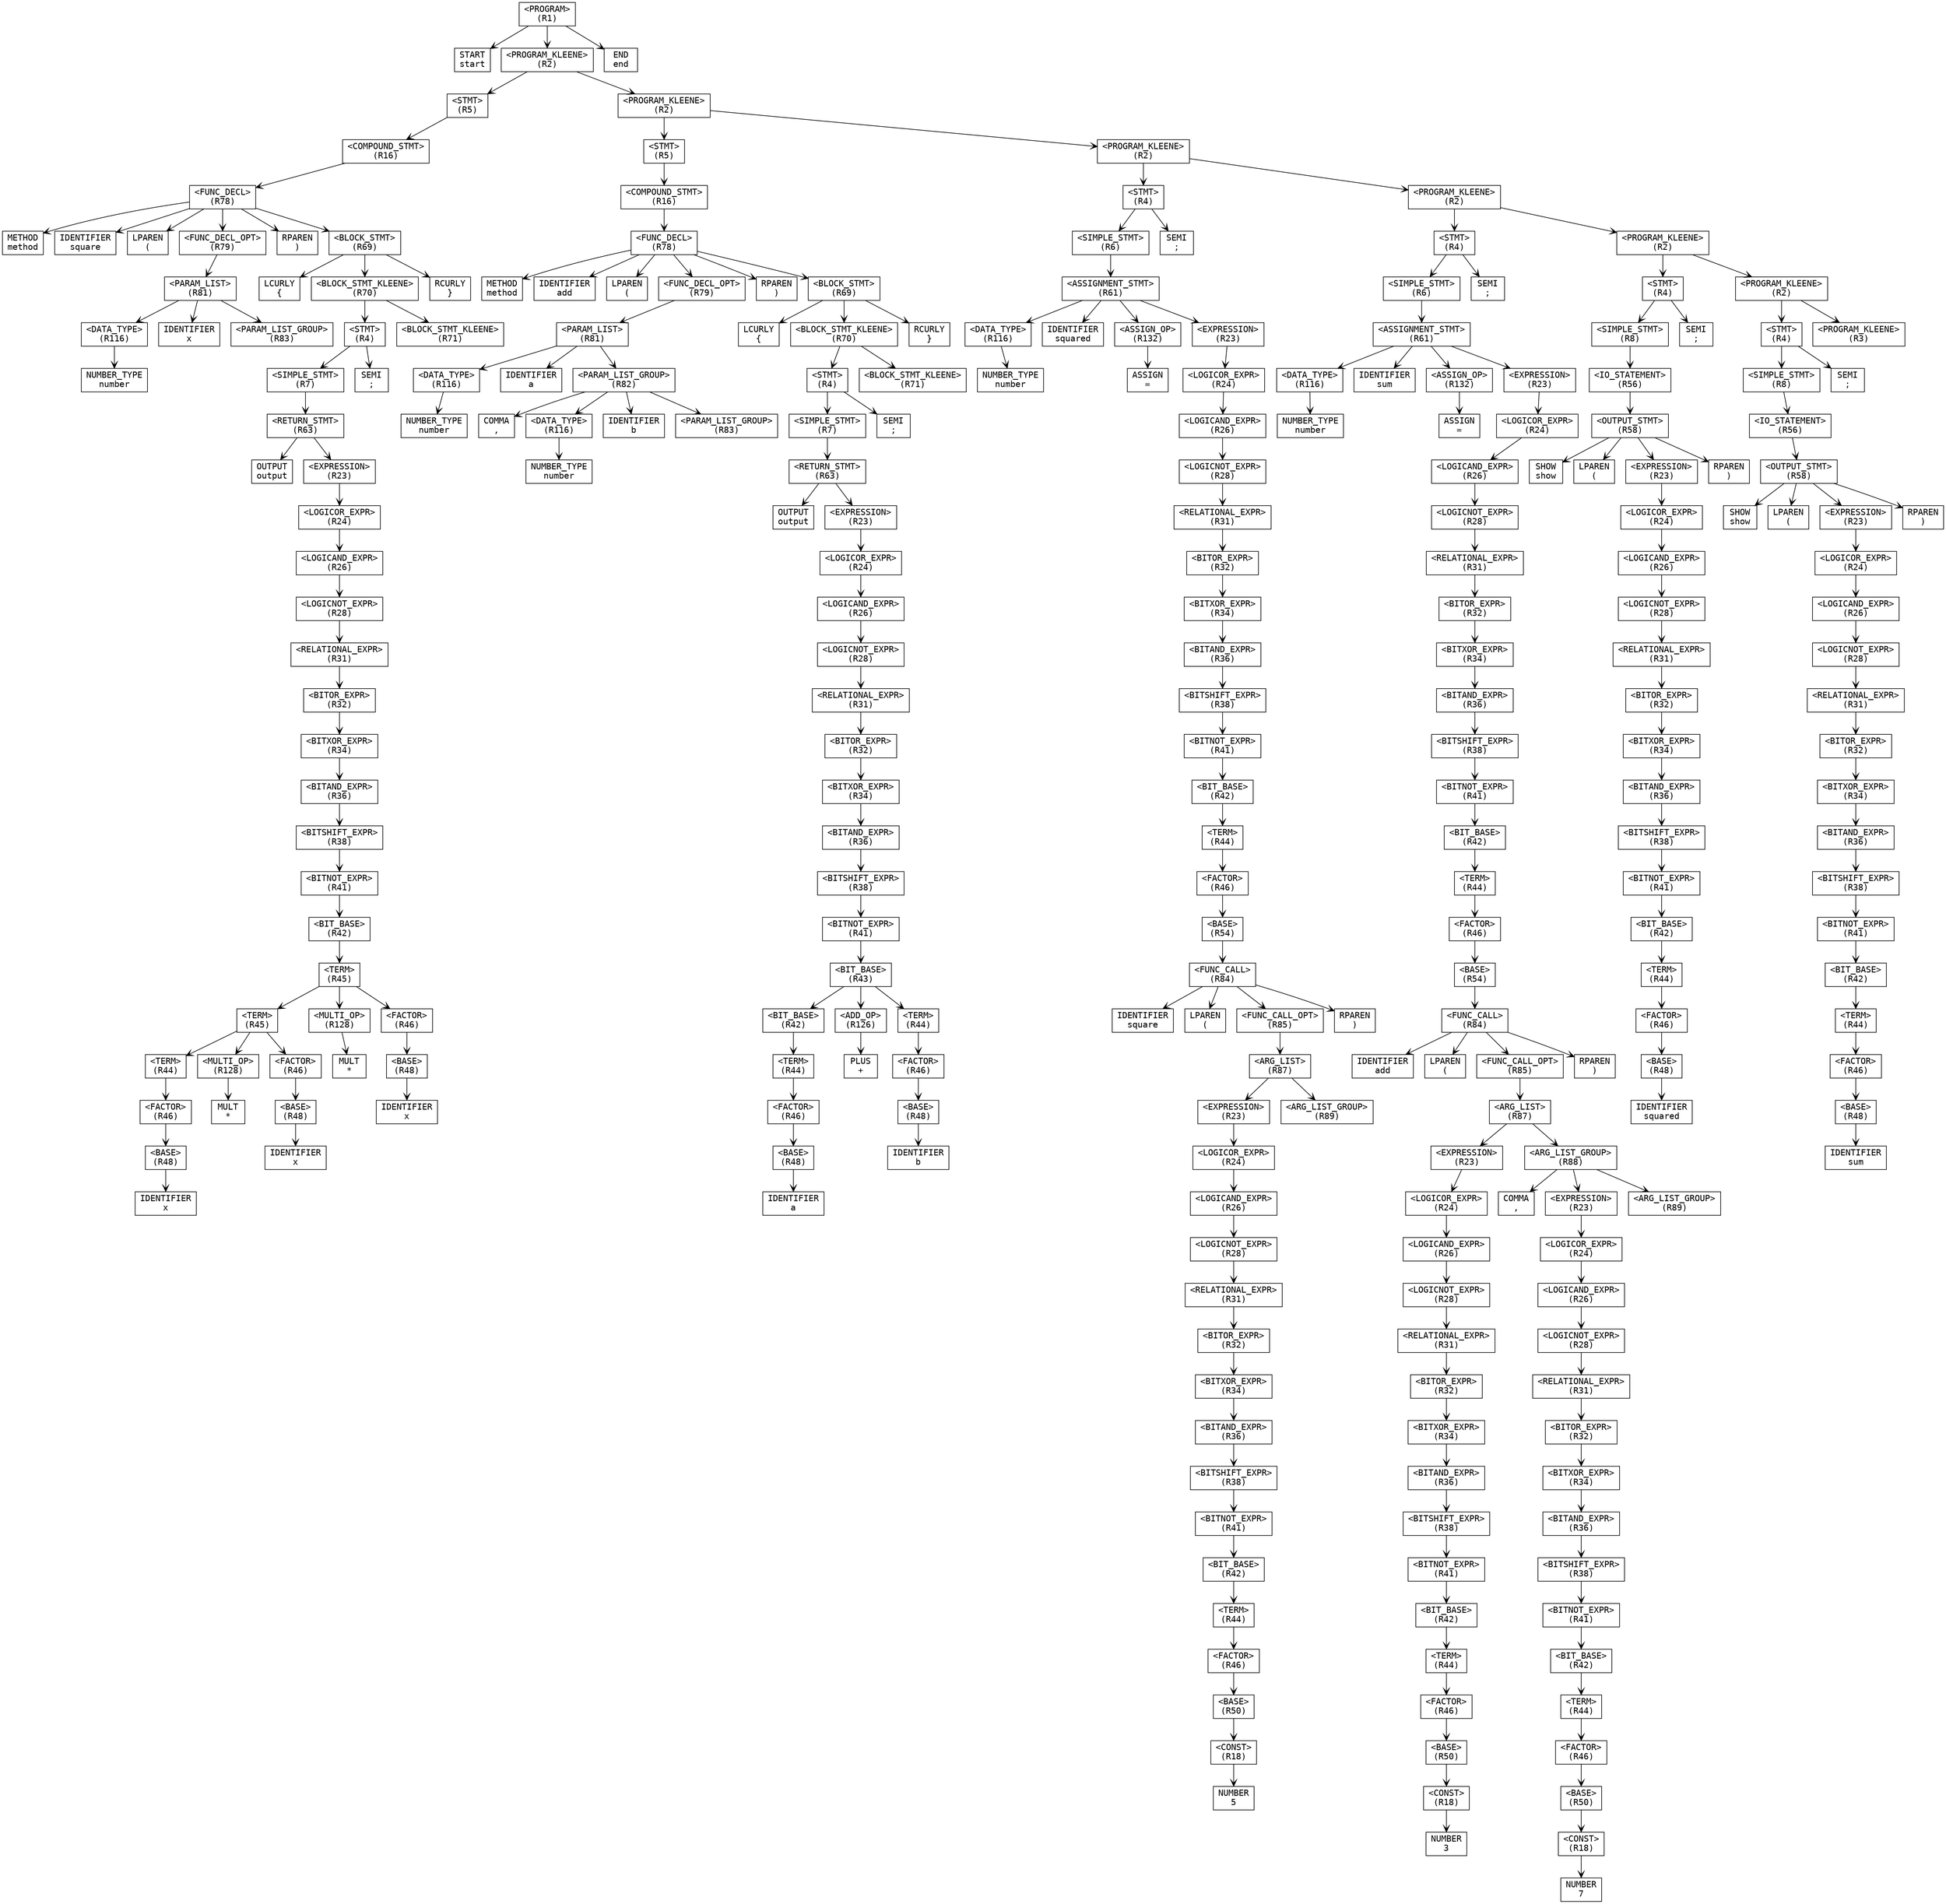 digraph ParseTree {
  node [shape=box, fontname="Courier"];
  edge [arrowhead=vee];
  n2053501671 [label="<PROGRAM>\n(R1)"];
  n1824557575 [label="START\nstart"];
  n2053501671 -> n1824557575;
  n1072381321 [label="<PROGRAM_KLEENE>\n(R2)"];
  n1086008046 [label="<STMT>\n(R5)"];
  n1728976458 [label="<COMPOUND_STMT>\n(R16)"];
  n1251712529 [label="<FUNC_DECL>\n(R78)"];
  n746255806 [label="METHOD\nmethod"];
  n1251712529 -> n746255806;
  n890193541 [label="IDENTIFIER\nsquare"];
  n1251712529 -> n890193541;
  n581216808 [label="LPAREN\n("];
  n1251712529 -> n581216808;
  n886686587 [label="<FUNC_DECL_OPT>\n(R79)"];
  n1341458267 [label="<PARAM_LIST>\n(R81)"];
  n88910 [label="<DATA_TYPE>\n(R116)"];
  n124998796 [label="NUMBER_TYPE\nnumber"];
  n88910 -> n124998796;
  n1341458267 -> n88910;
  n2110491906 [label="IDENTIFIER\nx"];
  n1341458267 -> n2110491906;
  n451121727 [label="<PARAM_LIST_GROUP>\n(R83)"];
  n1341458267 -> n451121727;
  n886686587 -> n1341458267;
  n1251712529 -> n886686587;
  n280129798 [label="RPAREN\n)"];
  n1251712529 -> n280129798;
  n234393768 [label="<BLOCK_STMT>\n(R69)"];
  n746241928 [label="LCURLY\n{"];
  n234393768 -> n746241928;
  n713994834 [label="<BLOCK_STMT_KLEENE>\n(R70)"];
  n691522628 [label="<STMT>\n(R4)"];
  n1610839066 [label="<SIMPLE_STMT>\n(R7)"];
  n435949933 [label="<RETURN_STMT>\n(R63)"];
  n1186937890 [label="OUTPUT\noutput"];
  n435949933 -> n1186937890;
  n1375575389 [label="<EXPRESSION>\n(R23)"];
  n715489500 [label="<LOGICOR_EXPR>\n(R24)"];
  n1403751324 [label="<LOGICAND_EXPR>\n(R26)"];
  n1825240039 [label="<LOGICNOT_EXPR>\n(R28)"];
  n1373674582 [label="<RELATIONAL_EXPR>\n(R31)"];
  n1464161750 [label="<BITOR_EXPR>\n(R32)"];
  n1488831433 [label="<BITXOR_EXPR>\n(R34)"];
  n1674794738 [label="<BITAND_EXPR>\n(R36)"];
  n914650354 [label="<BITSHIFT_EXPR>\n(R38)"];
  n1259502609 [label="<BITNOT_EXPR>\n(R41)"];
  n2097634609 [label="<BIT_BASE>\n(R42)"];
  n77258917 [label="<TERM>\n(R45)"];
  n296494880 [label="<TERM>\n(R45)"];
  n1233527792 [label="<TERM>\n(R44)"];
  n246350116 [label="<FACTOR>\n(R46)"];
  n1575180188 [label="<BASE>\n(R48)"];
  n755432999 [label="IDENTIFIER\nx"];
  n1575180188 -> n755432999;
  n246350116 -> n1575180188;
  n1233527792 -> n246350116;
  n296494880 -> n1233527792;
  n1432867284 [label="<MULTI_OP>\n(R128)"];
  n599219325 [label="MULT\n*"];
  n1432867284 -> n599219325;
  n296494880 -> n1432867284;
  n1680846880 [label="<FACTOR>\n(R46)"];
  n2118294852 [label="<BASE>\n(R48)"];
  n364907049 [label="IDENTIFIER\nx"];
  n2118294852 -> n364907049;
  n1680846880 -> n2118294852;
  n296494880 -> n1680846880;
  n77258917 -> n296494880;
  n202238040 [label="<MULTI_OP>\n(R128)"];
  n356181833 [label="MULT\n*"];
  n202238040 -> n356181833;
  n77258917 -> n202238040;
  n2147020823 [label="<FACTOR>\n(R46)"];
  n1786522755 [label="<BASE>\n(R48)"];
  n164644540 [label="IDENTIFIER\nx"];
  n1786522755 -> n164644540;
  n2147020823 -> n1786522755;
  n77258917 -> n2147020823;
  n2097634609 -> n77258917;
  n1259502609 -> n2097634609;
  n914650354 -> n1259502609;
  n1674794738 -> n914650354;
  n1488831433 -> n1674794738;
  n1464161750 -> n1488831433;
  n1373674582 -> n1464161750;
  n1825240039 -> n1373674582;
  n1403751324 -> n1825240039;
  n715489500 -> n1403751324;
  n1375575389 -> n715489500;
  n435949933 -> n1375575389;
  n1610839066 -> n435949933;
  n691522628 -> n1610839066;
  n1259534432 [label="SEMI\n;"];
  n691522628 -> n1259534432;
  n713994834 -> n691522628;
  n1943191901 [label="<BLOCK_STMT_KLEENE>\n(R71)"];
  n713994834 -> n1943191901;
  n234393768 -> n713994834;
  n2017588112 [label="RCURLY\n}"];
  n234393768 -> n2017588112;
  n1251712529 -> n234393768;
  n1728976458 -> n1251712529;
  n1086008046 -> n1728976458;
  n1072381321 -> n1086008046;
  n1940897666 [label="<PROGRAM_KLEENE>\n(R2)"];
  n799185007 [label="<STMT>\n(R5)"];
  n1243577583 [label="<COMPOUND_STMT>\n(R16)"];
  n1035324239 [label="<FUNC_DECL>\n(R78)"];
  n870850772 [label="METHOD\nmethod"];
  n1035324239 -> n870850772;
  n137541414 [label="IDENTIFIER\nadd"];
  n1035324239 -> n137541414;
  n972769995 [label="LPAREN\n("];
  n1035324239 -> n972769995;
  n705106184 [label="<FUNC_DECL_OPT>\n(R79)"];
  n1478195740 [label="<PARAM_LIST>\n(R81)"];
  n1158507966 [label="<DATA_TYPE>\n(R116)"];
  n641981126 [label="NUMBER_TYPE\nnumber"];
  n1158507966 -> n641981126;
  n1478195740 -> n1158507966;
  n886968407 [label="IDENTIFIER\na"];
  n1478195740 -> n886968407;
  n924211018 [label="<PARAM_LIST_GROUP>\n(R82)"];
  n425245835 [label="COMMA\n,"];
  n924211018 -> n425245835;
  n561369228 [label="<DATA_TYPE>\n(R116)"];
  n1701650525 [label="NUMBER_TYPE\nnumber"];
  n561369228 -> n1701650525;
  n924211018 -> n561369228;
  n1623492541 [label="IDENTIFIER\nb"];
  n924211018 -> n1623492541;
  n1009046474 [label="<PARAM_LIST_GROUP>\n(R83)"];
  n924211018 -> n1009046474;
  n1478195740 -> n924211018;
  n705106184 -> n1478195740;
  n1035324239 -> n705106184;
  n861574514 [label="RPAREN\n)"];
  n1035324239 -> n861574514;
  n1060709516 [label="<BLOCK_STMT>\n(R69)"];
  n2072290745 [label="LCURLY\n{"];
  n1060709516 -> n2072290745;
  n1629782912 [label="<BLOCK_STMT_KLEENE>\n(R70)"];
  n112356307 [label="<STMT>\n(R4)"];
  n1893278413 [label="<SIMPLE_STMT>\n(R7)"];
  n783218690 [label="<RETURN_STMT>\n(R63)"];
  n1800619732 [label="OUTPUT\noutput"];
  n783218690 -> n1800619732;
  n2125087902 [label="<EXPRESSION>\n(R23)"];
  n1197268684 [label="<LOGICOR_EXPR>\n(R24)"];
  n510345421 [label="<LOGICAND_EXPR>\n(R26)"];
  n1870647346 [label="<LOGICNOT_EXPR>\n(R28)"];
  n1130231799 [label="<RELATIONAL_EXPR>\n(R31)"];
  n1658252270 [label="<BITOR_EXPR>\n(R32)"];
  n645898833 [label="<BITXOR_EXPR>\n(R34)"];
  n932186348 [label="<BITAND_EXPR>\n(R36)"];
  n467579814 [label="<BITSHIFT_EXPR>\n(R38)"];
  n1317184168 [label="<BITNOT_EXPR>\n(R41)"];
  n364182531 [label="<BIT_BASE>\n(R43)"];
  n575951153 [label="<BIT_BASE>\n(R42)"];
  n1291421022 [label="<TERM>\n(R44)"];
  n397801867 [label="<FACTOR>\n(R46)"];
  n634608538 [label="<BASE>\n(R48)"];
  n621693896 [label="IDENTIFIER\na"];
  n634608538 -> n621693896;
  n397801867 -> n634608538;
  n1291421022 -> n397801867;
  n575951153 -> n1291421022;
  n364182531 -> n575951153;
  n626915650 [label="<ADD_OP>\n(R126)"];
  n488383939 [label="PLUS\n+"];
  n626915650 -> n488383939;
  n364182531 -> n626915650;
  n573350513 [label="<TERM>\n(R44)"];
  n1974205943 [label="<FACTOR>\n(R46)"];
  n1073126889 [label="<BASE>\n(R48)"];
  n1127781865 [label="IDENTIFIER\nb"];
  n1073126889 -> n1127781865;
  n1974205943 -> n1073126889;
  n573350513 -> n1974205943;
  n364182531 -> n573350513;
  n1317184168 -> n364182531;
  n467579814 -> n1317184168;
  n932186348 -> n467579814;
  n645898833 -> n932186348;
  n1658252270 -> n645898833;
  n1130231799 -> n1658252270;
  n1870647346 -> n1130231799;
  n510345421 -> n1870647346;
  n1197268684 -> n510345421;
  n2125087902 -> n1197268684;
  n783218690 -> n2125087902;
  n1893278413 -> n783218690;
  n112356307 -> n1893278413;
  n71342293 [label="SEMI\n;"];
  n112356307 -> n71342293;
  n1629782912 -> n112356307;
  n783190511 [label="<BLOCK_STMT_KLEENE>\n(R71)"];
  n1629782912 -> n783190511;
  n1060709516 -> n1629782912;
  n624705542 [label="RCURLY\n}"];
  n1060709516 -> n624705542;
  n1035324239 -> n1060709516;
  n1243577583 -> n1035324239;
  n799185007 -> n1243577583;
  n1940897666 -> n799185007;
  n581705365 [label="<PROGRAM_KLEENE>\n(R2)"];
  n581614629 [label="<STMT>\n(R4)"];
  n2014423150 [label="<SIMPLE_STMT>\n(R6)"];
  n1063971610 [label="<ASSIGNMENT_STMT>\n(R61)"];
  n2112881364 [label="<DATA_TYPE>\n(R116)"];
  n181191387 [label="NUMBER_TYPE\nnumber"];
  n2112881364 -> n181191387;
  n1063971610 -> n2112881364;
  n2137741620 [label="IDENTIFIER\nsquared"];
  n1063971610 -> n2137741620;
  n389111800 [label="<ASSIGN_OP>\n(R132)"];
  n1789532520 [label="ASSIGN\n="];
  n389111800 -> n1789532520;
  n1063971610 -> n389111800;
  n110941436 [label="<EXPRESSION>\n(R23)"];
  n589012962 [label="<LOGICOR_EXPR>\n(R24)"];
  n1044962022 [label="<LOGICAND_EXPR>\n(R26)"];
  n68412702 [label="<LOGICNOT_EXPR>\n(R28)"];
  n1682500180 [label="<RELATIONAL_EXPR>\n(R31)"];
  n466849200 [label="<BITOR_EXPR>\n(R32)"];
  n1664416710 [label="<BITXOR_EXPR>\n(R34)"];
  n2023020971 [label="<BITAND_EXPR>\n(R36)"];
  n1538102951 [label="<BITSHIFT_EXPR>\n(R38)"];
  n1553219183 [label="<BITNOT_EXPR>\n(R41)"];
  n414848240 [label="<BIT_BASE>\n(R42)"];
  n1186848717 [label="<TERM>\n(R44)"];
  n1897034003 [label="<FACTOR>\n(R46)"];
  n210263576 [label="<BASE>\n(R54)"];
  n1155385069 [label="<FUNC_CALL>\n(R84)"];
  n1823877644 [label="IDENTIFIER\nsquare"];
  n1155385069 -> n1823877644;
  n248398944 [label="LPAREN\n("];
  n1155385069 -> n248398944;
  n1081647935 [label="<FUNC_CALL_OPT>\n(R85)"];
  n1790508915 [label="<ARG_LIST>\n(R87)"];
  n922963554 [label="<EXPRESSION>\n(R23)"];
  n1267921318 [label="<LOGICOR_EXPR>\n(R24)"];
  n1324798640 [label="<LOGICAND_EXPR>\n(R26)"];
  n1670967162 [label="<LOGICNOT_EXPR>\n(R28)"];
  n1313201461 [label="<RELATIONAL_EXPR>\n(R31)"];
  n302385818 [label="<BITOR_EXPR>\n(R32)"];
  n1780300088 [label="<BITXOR_EXPR>\n(R34)"];
  n1322969150 [label="<BITAND_EXPR>\n(R36)"];
  n773208229 [label="<BITSHIFT_EXPR>\n(R38)"];
  n208057639 [label="<BITNOT_EXPR>\n(R41)"];
  n254908778 [label="<BIT_BASE>\n(R42)"];
  n372444074 [label="<TERM>\n(R44)"];
  n159369945 [label="<FACTOR>\n(R46)"];
  n814324060 [label="<BASE>\n(R50)"];
  n863026414 [label="<CONST>\n(R18)"];
  n1032888177 [label="NUMBER\n5"];
  n863026414 -> n1032888177;
  n814324060 -> n863026414;
  n159369945 -> n814324060;
  n372444074 -> n159369945;
  n254908778 -> n372444074;
  n208057639 -> n254908778;
  n773208229 -> n208057639;
  n1322969150 -> n773208229;
  n1780300088 -> n1322969150;
  n302385818 -> n1780300088;
  n1313201461 -> n302385818;
  n1670967162 -> n1313201461;
  n1324798640 -> n1670967162;
  n1267921318 -> n1324798640;
  n922963554 -> n1267921318;
  n1790508915 -> n922963554;
  n1255060248 [label="<ARG_LIST_GROUP>\n(R89)"];
  n1790508915 -> n1255060248;
  n1081647935 -> n1790508915;
  n1155385069 -> n1081647935;
  n913408100 [label="RPAREN\n)"];
  n1155385069 -> n913408100;
  n210263576 -> n1155385069;
  n1897034003 -> n210263576;
  n1186848717 -> n1897034003;
  n414848240 -> n1186848717;
  n1553219183 -> n414848240;
  n1538102951 -> n1553219183;
  n2023020971 -> n1538102951;
  n1664416710 -> n2023020971;
  n466849200 -> n1664416710;
  n1682500180 -> n466849200;
  n68412702 -> n1682500180;
  n1044962022 -> n68412702;
  n589012962 -> n1044962022;
  n110941436 -> n589012962;
  n1063971610 -> n110941436;
  n2014423150 -> n1063971610;
  n581614629 -> n2014423150;
  n13684104 [label="SEMI\n;"];
  n581614629 -> n13684104;
  n581705365 -> n581614629;
  n956473844 [label="<PROGRAM_KLEENE>\n(R2)"];
  n107709375 [label="<STMT>\n(R4)"];
  n1008947638 [label="<SIMPLE_STMT>\n(R6)"];
  n983131959 [label="<ASSIGNMENT_STMT>\n(R61)"];
  n381185169 [label="<DATA_TYPE>\n(R116)"];
  n1284793218 [label="NUMBER_TYPE\nnumber"];
  n381185169 -> n1284793218;
  n983131959 -> n381185169;
  n1780229447 [label="IDENTIFIER\nsum"];
  n983131959 -> n1780229447;
  n458053612 [label="<ASSIGN_OP>\n(R132)"];
  n1313111280 [label="ASSIGN\n="];
  n458053612 -> n1313111280;
  n983131959 -> n458053612;
  n555978441 [label="<EXPRESSION>\n(R23)"];
  n715043255 [label="<LOGICOR_EXPR>\n(R24)"];
  n1537044799 [label="<LOGICAND_EXPR>\n(R26)"];
  n911422784 [label="<LOGICNOT_EXPR>\n(R28)"];
  n196849797 [label="<RELATIONAL_EXPR>\n(R31)"];
  n1417128780 [label="<BITOR_EXPR>\n(R32)"];
  n1683172468 [label="<BITXOR_EXPR>\n(R34)"];
  n1267072139 [label="<BITAND_EXPR>\n(R36)"];
  n493634278 [label="<BITSHIFT_EXPR>\n(R38)"];
  n1948821452 [label="<BITNOT_EXPR>\n(R41)"];
  n157619633 [label="<BIT_BASE>\n(R42)"];
  n1843450290 [label="<TERM>\n(R44)"];
  n316982682 [label="<FACTOR>\n(R46)"];
  n599983821 [label="<BASE>\n(R54)"];
  n36325273 [label="<FUNC_CALL>\n(R84)"];
  n1772911407 [label="IDENTIFIER\nadd"];
  n36325273 -> n1772911407;
  n1573956501 [label="LPAREN\n("];
  n36325273 -> n1573956501;
  n1721641868 [label="<FUNC_CALL_OPT>\n(R85)"];
  n911785545 [label="<ARG_LIST>\n(R87)"];
  n1009245870 [label="<EXPRESSION>\n(R23)"];
  n1693664956 [label="<LOGICOR_EXPR>\n(R24)"];
  n1940313061 [label="<LOGICAND_EXPR>\n(R26)"];
  n8356142 [label="<LOGICNOT_EXPR>\n(R28)"];
  n36699425 [label="<RELATIONAL_EXPR>\n(R31)"];
  n2090306942 [label="<BITOR_EXPR>\n(R32)"];
  n971722994 [label="<BITXOR_EXPR>\n(R34)"];
  n1164034064 [label="<BITAND_EXPR>\n(R36)"];
  n945486696 [label="<BITSHIFT_EXPR>\n(R38)"];
  n2028367200 [label="<BITNOT_EXPR>\n(R41)"];
  n459923022 [label="<BIT_BASE>\n(R42)"];
  n1346632819 [label="<TERM>\n(R44)"];
  n1068354728 [label="<FACTOR>\n(R46)"];
  n1961569104 [label="<BASE>\n(R50)"];
  n556073005 [label="<CONST>\n(R18)"];
  n1858785310 [label="NUMBER\n3"];
  n556073005 -> n1858785310;
  n1961569104 -> n556073005;
  n1068354728 -> n1961569104;
  n1346632819 -> n1068354728;
  n459923022 -> n1346632819;
  n2028367200 -> n459923022;
  n945486696 -> n2028367200;
  n1164034064 -> n945486696;
  n971722994 -> n1164034064;
  n2090306942 -> n971722994;
  n36699425 -> n2090306942;
  n8356142 -> n36699425;
  n1940313061 -> n8356142;
  n1693664956 -> n1940313061;
  n1009245870 -> n1693664956;
  n911785545 -> n1009245870;
  n1062439395 [label="<ARG_LIST_GROUP>\n(R88)"];
  n307201266 [label="COMMA\n,"];
  n1062439395 -> n307201266;
  n467847934 [label="<EXPRESSION>\n(R23)"];
  n588297148 [label="<LOGICOR_EXPR>\n(R24)"];
  n3095212 [label="<LOGICAND_EXPR>\n(R26)"];
  n1848198735 [label="<LOGICNOT_EXPR>\n(R28)"];
  n1662108750 [label="<RELATIONAL_EXPR>\n(R31)"];
  n1161430723 [label="<BITOR_EXPR>\n(R32)"];
  n1018801810 [label="<BITXOR_EXPR>\n(R34)"];
  n411470964 [label="<BITAND_EXPR>\n(R36)"];
  n1977092254 [label="<BITSHIFT_EXPR>\n(R38)"];
  n1614877944 [label="<BITNOT_EXPR>\n(R41)"];
  n293469020 [label="<BIT_BASE>\n(R42)"];
  n1035218987 [label="<TERM>\n(R44)"];
  n144528379 [label="<FACTOR>\n(R46)"];
  n1620275396 [label="<BASE>\n(R50)"];
  n516604049 [label="<CONST>\n(R18)"];
  n40078859 [label="NUMBER\n7"];
  n516604049 -> n40078859;
  n1620275396 -> n516604049;
  n144528379 -> n1620275396;
  n1035218987 -> n144528379;
  n293469020 -> n1035218987;
  n1614877944 -> n293469020;
  n1977092254 -> n1614877944;
  n411470964 -> n1977092254;
  n1018801810 -> n411470964;
  n1161430723 -> n1018801810;
  n1662108750 -> n1161430723;
  n1848198735 -> n1662108750;
  n3095212 -> n1848198735;
  n588297148 -> n3095212;
  n467847934 -> n588297148;
  n1062439395 -> n467847934;
  n1610811191 [label="<ARG_LIST_GROUP>\n(R89)"];
  n1062439395 -> n1610811191;
  n911785545 -> n1062439395;
  n1721641868 -> n911785545;
  n36325273 -> n1721641868;
  n468536995 [label="RPAREN\n)"];
  n36325273 -> n468536995;
  n599983821 -> n36325273;
  n316982682 -> n599983821;
  n1843450290 -> n316982682;
  n157619633 -> n1843450290;
  n1948821452 -> n157619633;
  n493634278 -> n1948821452;
  n1267072139 -> n493634278;
  n1683172468 -> n1267072139;
  n1417128780 -> n1683172468;
  n196849797 -> n1417128780;
  n911422784 -> n196849797;
  n1537044799 -> n911422784;
  n715043255 -> n1537044799;
  n555978441 -> n715043255;
  n983131959 -> n555978441;
  n1008947638 -> n983131959;
  n107709375 -> n1008947638;
  n1407965959 [label="SEMI\n;"];
  n107709375 -> n1407965959;
  n956473844 -> n107709375;
  n1306924199 [label="<PROGRAM_KLEENE>\n(R2)"];
  n899979411 [label="<STMT>\n(R4)"];
  n1154306258 [label="<SIMPLE_STMT>\n(R8)"];
  n1240701103 [label="<IO_STATEMENT>\n(R56)"];
  n885911066 [label="<OUTPUT_STMT>\n(R58)"];
  n633116688 [label="SHOW\nshow"];
  n885911066 -> n633116688;
  n190384053 [label="LPAREN\n("];
  n885911066 -> n190384053;
  n1580912785 [label="<EXPRESSION>\n(R23)"];
  n89938034 [label="<LOGICOR_EXPR>\n(R24)"];
  n1147219153 [label="<LOGICAND_EXPR>\n(R26)"];
  n130481991 [label="<LOGICNOT_EXPR>\n(R28)"];
  n267393398 [label="<RELATIONAL_EXPR>\n(R31)"];
  n1745379122 [label="<BITOR_EXPR>\n(R32)"];
  n633528646 [label="<BITXOR_EXPR>\n(R34)"];
  n365829758 [label="<BITAND_EXPR>\n(R36)"];
  n452627992 [label="<BITSHIFT_EXPR>\n(R38)"];
  n815903674 [label="<BITNOT_EXPR>\n(R41)"];
  n39566393 [label="<BIT_BASE>\n(R42)"];
  n1728282594 [label="<TERM>\n(R44)"];
  n692561748 [label="<FACTOR>\n(R46)"];
  n348585381 [label="<BASE>\n(R48)"];
  n1260593520 [label="IDENTIFIER\nsquared"];
  n348585381 -> n1260593520;
  n692561748 -> n348585381;
  n1728282594 -> n692561748;
  n39566393 -> n1728282594;
  n815903674 -> n39566393;
  n452627992 -> n815903674;
  n365829758 -> n452627992;
  n633528646 -> n365829758;
  n1745379122 -> n633528646;
  n267393398 -> n1745379122;
  n130481991 -> n267393398;
  n1147219153 -> n130481991;
  n89938034 -> n1147219153;
  n1580912785 -> n89938034;
  n885911066 -> n1580912785;
  n925084569 [label="RPAREN\n)"];
  n885911066 -> n925084569;
  n1240701103 -> n885911066;
  n1154306258 -> n1240701103;
  n899979411 -> n1154306258;
  n592107310 [label="SEMI\n;"];
  n899979411 -> n592107310;
  n1306924199 -> n899979411;
  n12725559 [label="<PROGRAM_KLEENE>\n(R2)"];
  n1379448062 [label="<STMT>\n(R4)"];
  n2020450883 [label="<SIMPLE_STMT>\n(R8)"];
  n233568711 [label="<IO_STATEMENT>\n(R56)"];
  n483509976 [label="<OUTPUT_STMT>\n(R58)"];
  n198774520 [label="SHOW\nshow"];
  n483509976 -> n198774520;
  n515099258 [label="LPAREN\n("];
  n483509976 -> n515099258;
  n1287925162 [label="<EXPRESSION>\n(R23)"];
  n1580320236 [label="<LOGICOR_EXPR>\n(R24)"];
  n492613148 [label="<LOGICAND_EXPR>\n(R26)"];
  n490489815 [label="<LOGICNOT_EXPR>\n(R28)"];
  n1895338151 [label="<RELATIONAL_EXPR>\n(R31)"];
  n540419569 [label="<BITOR_EXPR>\n(R32)"];
  n1482838949 [label="<BITXOR_EXPR>\n(R34)"];
  n664778113 [label="<BITAND_EXPR>\n(R36)"];
  n324428925 [label="<BITSHIFT_EXPR>\n(R38)"];
  n39764555 [label="<BITNOT_EXPR>\n(R41)"];
  n1214994142 [label="<BIT_BASE>\n(R42)"];
  n310563311 [label="<TERM>\n(R44)"];
  n852965966 [label="<FACTOR>\n(R46)"];
  n1190132421 [label="<BASE>\n(R48)"];
  n1411422560 [label="IDENTIFIER\nsum"];
  n1190132421 -> n1411422560;
  n852965966 -> n1190132421;
  n310563311 -> n852965966;
  n1214994142 -> n310563311;
  n39764555 -> n1214994142;
  n324428925 -> n39764555;
  n664778113 -> n324428925;
  n1482838949 -> n664778113;
  n540419569 -> n1482838949;
  n1895338151 -> n540419569;
  n490489815 -> n1895338151;
  n492613148 -> n490489815;
  n1580320236 -> n492613148;
  n1287925162 -> n1580320236;
  n483509976 -> n1287925162;
  n1353263010 [label="RPAREN\n)"];
  n483509976 -> n1353263010;
  n233568711 -> n483509976;
  n2020450883 -> n233568711;
  n1379448062 -> n2020450883;
  n1537696435 [label="SEMI\n;"];
  n1379448062 -> n1537696435;
  n12725559 -> n1379448062;
  n1646756560 [label="<PROGRAM_KLEENE>\n(R3)"];
  n12725559 -> n1646756560;
  n1306924199 -> n12725559;
  n956473844 -> n1306924199;
  n581705365 -> n956473844;
  n1940897666 -> n581705365;
  n1072381321 -> n1940897666;
  n2053501671 -> n1072381321;
  n840756333 [label="END\nend"];
  n2053501671 -> n840756333;
}